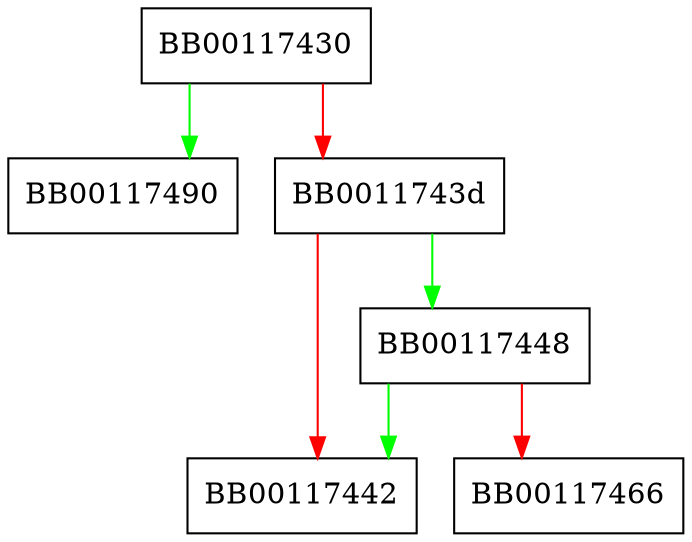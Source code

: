 digraph FUN_00117430 {
  node [shape="box"];
  graph [splines=ortho];
  BB00117430 -> BB00117490 [color="green"];
  BB00117430 -> BB0011743d [color="red"];
  BB0011743d -> BB00117448 [color="green"];
  BB0011743d -> BB00117442 [color="red"];
  BB00117448 -> BB00117442 [color="green"];
  BB00117448 -> BB00117466 [color="red"];
}